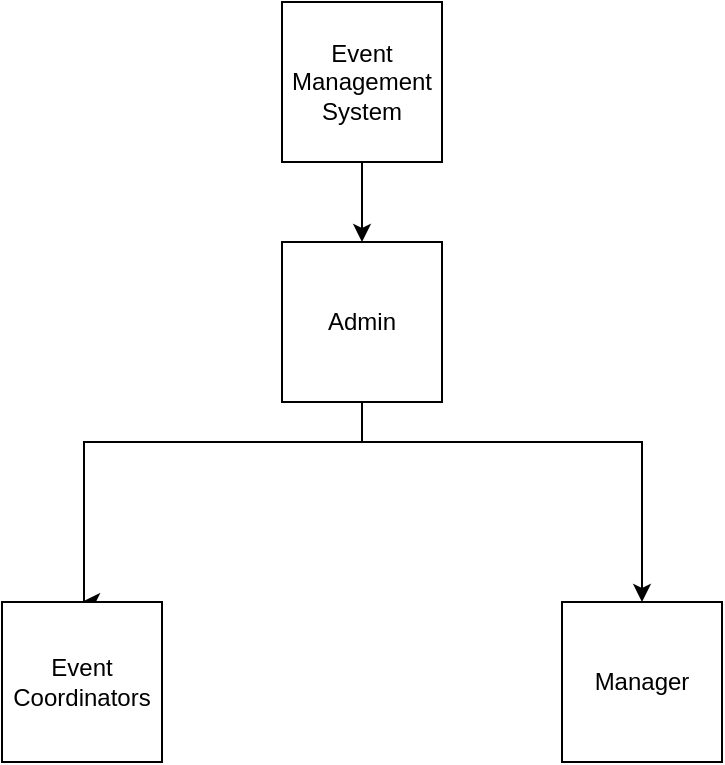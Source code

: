 <mxfile version="23.1.4" type="github">
  <diagram name="Page-1" id="mxeEaV4emvxGSS3DbPl-">
    <mxGraphModel dx="1194" dy="640" grid="1" gridSize="10" guides="1" tooltips="1" connect="1" arrows="1" fold="1" page="1" pageScale="1" pageWidth="827" pageHeight="1169" math="0" shadow="0">
      <root>
        <mxCell id="0" />
        <mxCell id="1" parent="0" />
        <mxCell id="FOB3c_veXwHD5zKrci4t-3" style="edgeStyle=orthogonalEdgeStyle;rounded=0;orthogonalLoop=1;jettySize=auto;html=1;" edge="1" parent="1" source="FOB3c_veXwHD5zKrci4t-1">
          <mxGeometry relative="1" as="geometry">
            <mxPoint x="420" y="160" as="targetPoint" />
          </mxGeometry>
        </mxCell>
        <mxCell id="FOB3c_veXwHD5zKrci4t-1" value="Event Management System" style="whiteSpace=wrap;html=1;aspect=fixed;" vertex="1" parent="1">
          <mxGeometry x="380" y="40" width="80" height="80" as="geometry" />
        </mxCell>
        <mxCell id="FOB3c_veXwHD5zKrci4t-5" style="edgeStyle=orthogonalEdgeStyle;rounded=0;orthogonalLoop=1;jettySize=auto;html=1;" edge="1" parent="1" source="FOB3c_veXwHD5zKrci4t-4">
          <mxGeometry relative="1" as="geometry">
            <mxPoint x="280" y="340" as="targetPoint" />
            <Array as="points">
              <mxPoint x="420" y="260" />
              <mxPoint x="281" y="260" />
            </Array>
          </mxGeometry>
        </mxCell>
        <mxCell id="FOB3c_veXwHD5zKrci4t-9" style="edgeStyle=orthogonalEdgeStyle;rounded=0;orthogonalLoop=1;jettySize=auto;html=1;entryX=0.5;entryY=0;entryDx=0;entryDy=0;" edge="1" parent="1" source="FOB3c_veXwHD5zKrci4t-4" target="FOB3c_veXwHD5zKrci4t-8">
          <mxGeometry relative="1" as="geometry">
            <Array as="points">
              <mxPoint x="420" y="260" />
              <mxPoint x="560" y="260" />
            </Array>
          </mxGeometry>
        </mxCell>
        <mxCell id="FOB3c_veXwHD5zKrci4t-4" value="Admin" style="whiteSpace=wrap;html=1;aspect=fixed;" vertex="1" parent="1">
          <mxGeometry x="380" y="160" width="80" height="80" as="geometry" />
        </mxCell>
        <mxCell id="FOB3c_veXwHD5zKrci4t-6" value="Event Coordinators" style="whiteSpace=wrap;html=1;aspect=fixed;" vertex="1" parent="1">
          <mxGeometry x="240" y="340" width="80" height="80" as="geometry" />
        </mxCell>
        <mxCell id="FOB3c_veXwHD5zKrci4t-8" value="Manager" style="whiteSpace=wrap;html=1;aspect=fixed;" vertex="1" parent="1">
          <mxGeometry x="520" y="340" width="80" height="80" as="geometry" />
        </mxCell>
      </root>
    </mxGraphModel>
  </diagram>
</mxfile>
